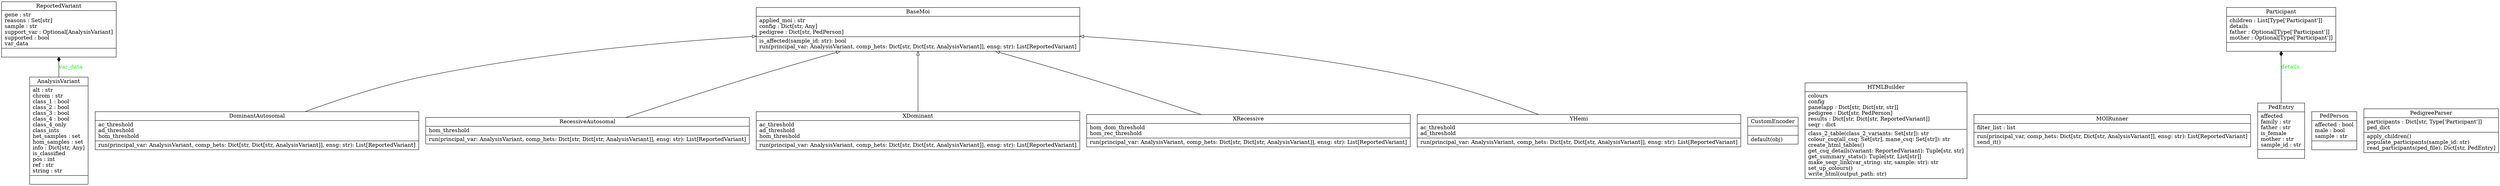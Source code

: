 digraph "classes" {
rankdir=BT
charset="utf-8"
"reanalysis.utils.AnalysisVariant" [color="black", fontcolor="black", label="{AnalysisVariant|alt : str\lchrom : str\lclass_1 : bool\lclass_2 : bool\lclass_3 : bool\lclass_4 : bool\lclass_4_only\lclass_ints\lhet_samples : set\lhom_samples : set\linfo : Dict[str, Any]\lis_classified\lpos : int\lref : str\lstring : str\l|}", shape="record", style="solid"];
"reanalysis.moi_tests.BaseMoi" [color="black", fontcolor="black", label="{BaseMoi|applied_moi : str\lconfig : Dict[str, Any]\lpedigree : Dict[str, PedPerson]\l|is_affected(sample_id: str): bool\lrun(principal_var: AnalysisVariant, comp_hets: Dict[str, Dict[str, AnalysisVariant]], ensg: str): List[ReportedVariant]\l}", shape="record", style="solid"];
"reanalysis.utils.CustomEncoder" [color="black", fontcolor="black", label="{CustomEncoder|\l|default(obj)\l}", shape="record", style="solid"];
"reanalysis.moi_tests.DominantAutosomal" [color="black", fontcolor="black", label="{DominantAutosomal|ac_threshold\lad_threshold\lhom_threshold\l|run(principal_var: AnalysisVariant, comp_hets: Dict[str, Dict[str, AnalysisVariant]], ensg: str): List[ReportedVariant]\l}", shape="record", style="solid"];
"reanalysis.results_builder.HTMLBuilder" [color="black", fontcolor="black", label="{HTMLBuilder|colours\lconfig\lpanelapp : Dict[str, Dict[str, str]]\lpedigree : Dict[str, PedPerson]\lresults : Dict[str, Dict[str, ReportedVariant]]\lseqr : dict\l|class_2_table(class_2_variants: Set[str]): str\lcolour_csq(all_csq: Set[str], mane_csq: Set[str]): str\lcreate_html_tables()\lget_csq_details(variant: ReportedVariant): Tuple[str, str]\lget_summary_stats(): Tuple[str, List[str]]\lmake_seqr_link(var_string: str, sample: str): str\lset_up_colours()\lwrite_html(output_path: str)\l}", shape="record", style="solid"];
"reanalysis.moi_tests.MOIRunner" [color="black", fontcolor="black", label="{MOIRunner|filter_list : list\l|run(principal_var, comp_hets: Dict[str, Dict[str, AnalysisVariant]], ensg: str): List[ReportedVariant]\lsend_it()\l}", shape="record", style="solid"];
"reanalysis.prototype.pedigree.Participant" [color="black", fontcolor="black", label="{Participant|children : List[Type['Participant']]\ldetails\lfather : Optional[Type['Participant']]\lmother : Optional[Type['Participant']]\l|}", shape="record", style="solid"];
"reanalysis.prototype.pedigree.PedEntry" [color="black", fontcolor="black", label="{PedEntry|affected\lfamily : str\lfather : str\lis_female\lmother : str\lsample_id : str\l|}", shape="record", style="solid"];
"reanalysis.utils.PedPerson" [color="black", fontcolor="black", label="{PedPerson|affected : bool\lmale : bool\lsample : str\l|}", shape="record", style="solid"];
"reanalysis.prototype.pedigree.PedigreeParser" [color="black", fontcolor="black", label="{PedigreeParser|participants : Dict[str, Type['Participant']]\lped_dict\l|apply_children()\lpopulate_participants(sample_id: str)\lread_participants(ped_file): Dict[str, PedEntry]\l}", shape="record", style="solid"];
"reanalysis.moi_tests.RecessiveAutosomal" [color="black", fontcolor="black", label="{RecessiveAutosomal|hom_threshold\l|run(principal_var: AnalysisVariant, comp_hets: Dict[str, Dict[str, AnalysisVariant]], ensg: str): List[ReportedVariant]\l}", shape="record", style="solid"];
"reanalysis.utils.ReportedVariant" [color="black", fontcolor="black", label="{ReportedVariant|gene : str\lreasons : Set[str]\lsample : str\lsupport_var : Optional[AnalysisVariant]\lsupported : bool\lvar_data\l|}", shape="record", style="solid"];
"reanalysis.moi_tests.XDominant" [color="black", fontcolor="black", label="{XDominant|ac_threshold\lad_threshold\lhom_threshold\l|run(principal_var: AnalysisVariant, comp_hets: Dict[str, Dict[str, AnalysisVariant]], ensg: str): List[ReportedVariant]\l}", shape="record", style="solid"];
"reanalysis.moi_tests.XRecessive" [color="black", fontcolor="black", label="{XRecessive|hom_dom_threshold\lhom_rec_threshold\l|run(principal_var: AnalysisVariant, comp_hets: Dict[str, Dict[str, AnalysisVariant]], ensg: str): List[ReportedVariant]\l}", shape="record", style="solid"];
"reanalysis.moi_tests.YHemi" [color="black", fontcolor="black", label="{YHemi|ac_threshold\lad_threshold\l|run(principal_var: AnalysisVariant, comp_hets: Dict[str, Dict[str, AnalysisVariant]], ensg: str): List[ReportedVariant]\l}", shape="record", style="solid"];
"reanalysis.moi_tests.DominantAutosomal" -> "reanalysis.moi_tests.BaseMoi" [arrowhead="empty", arrowtail="none"];
"reanalysis.moi_tests.RecessiveAutosomal" -> "reanalysis.moi_tests.BaseMoi" [arrowhead="empty", arrowtail="none"];
"reanalysis.moi_tests.XDominant" -> "reanalysis.moi_tests.BaseMoi" [arrowhead="empty", arrowtail="none"];
"reanalysis.moi_tests.XRecessive" -> "reanalysis.moi_tests.BaseMoi" [arrowhead="empty", arrowtail="none"];
"reanalysis.moi_tests.YHemi" -> "reanalysis.moi_tests.BaseMoi" [arrowhead="empty", arrowtail="none"];
"reanalysis.prototype.pedigree.PedEntry" -> "reanalysis.prototype.pedigree.Participant" [arrowhead="diamond", arrowtail="none", fontcolor="green", label="details", style="solid"];
"reanalysis.utils.AnalysisVariant" -> "reanalysis.utils.ReportedVariant" [arrowhead="diamond", arrowtail="none", fontcolor="green", label="var_data", style="solid"];
}
